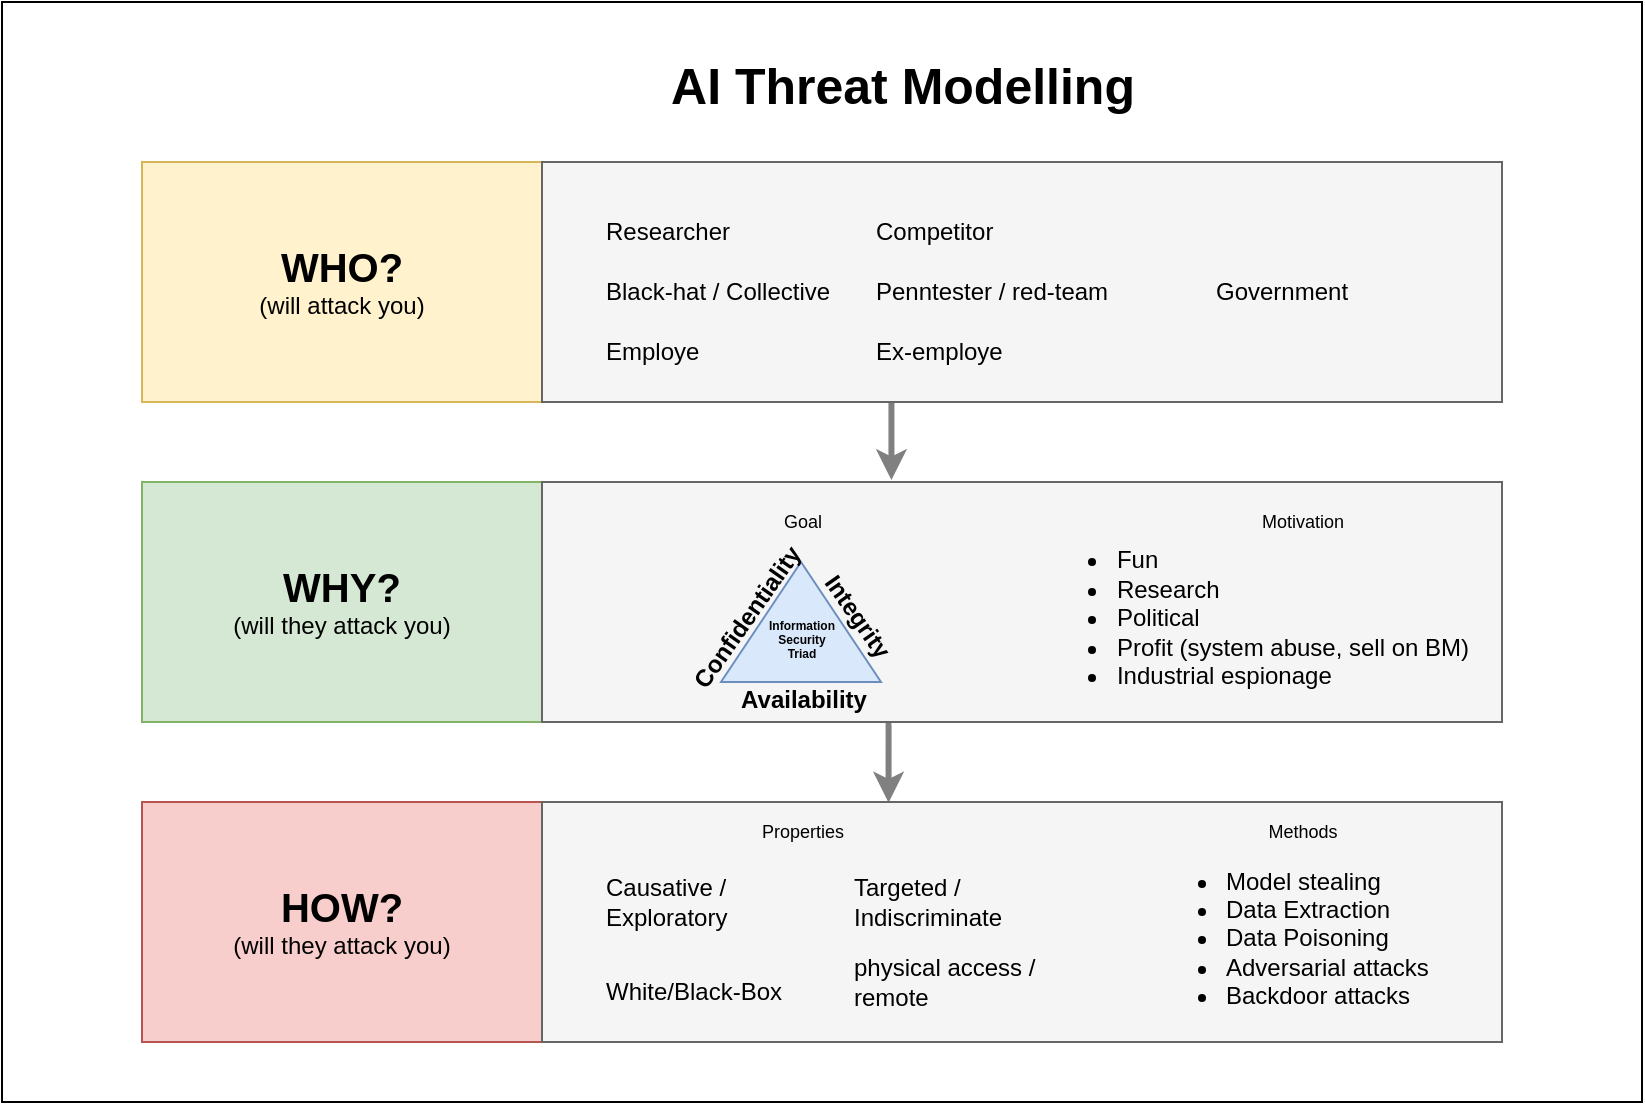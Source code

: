 <mxfile version="18.0.6" type="device"><diagram id="BlBur9bVqVSuawwZjy8K" name="Página-1"><mxGraphModel dx="2231" dy="1288" grid="1" gridSize="10" guides="1" tooltips="1" connect="1" arrows="1" fold="1" page="1" pageScale="1" pageWidth="1169" pageHeight="827" math="0" shadow="0"><root><mxCell id="0"/><mxCell id="1" parent="0"/><mxCell id="SKQMTHJVOVtp4JeIRuRO-2" value="" style="rounded=0;whiteSpace=wrap;html=1;fillColor=none;" vertex="1" parent="1"><mxGeometry x="175" y="139" width="820" height="550" as="geometry"/></mxCell><mxCell id="SKQMTHJVOVtp4JeIRuRO-3" value="&lt;b&gt;&lt;font style=&quot;font-size: 20px;&quot;&gt;WHO?&lt;/font&gt;&lt;/b&gt;&lt;br&gt;(will attack you)" style="rounded=0;whiteSpace=wrap;html=1;fillColor=#fff2cc;strokeColor=#d6b656;" vertex="1" parent="1"><mxGeometry x="245" y="219" width="200" height="120" as="geometry"/></mxCell><mxCell id="SKQMTHJVOVtp4JeIRuRO-4" value="&lt;b&gt;&lt;font style=&quot;font-size: 20px;&quot;&gt;WHY?&lt;/font&gt;&lt;/b&gt;&lt;br&gt;(will they attack you)" style="rounded=0;whiteSpace=wrap;html=1;fillColor=#d5e8d4;strokeColor=#82b366;" vertex="1" parent="1"><mxGeometry x="245" y="379" width="200" height="120" as="geometry"/></mxCell><mxCell id="SKQMTHJVOVtp4JeIRuRO-5" value="&lt;b&gt;&lt;font style=&quot;font-size: 20px;&quot;&gt;HOW?&lt;/font&gt;&lt;/b&gt;&lt;br&gt;(will they attack you)" style="rounded=0;whiteSpace=wrap;html=1;fillColor=#f8cecc;strokeColor=#b85450;" vertex="1" parent="1"><mxGeometry x="245" y="539" width="200" height="120" as="geometry"/></mxCell><mxCell id="SKQMTHJVOVtp4JeIRuRO-39" style="edgeStyle=orthogonalEdgeStyle;rounded=0;orthogonalLoop=1;jettySize=auto;html=1;entryX=0.364;entryY=-0.008;entryDx=0;entryDy=0;fontSize=25;strokeWidth=3;strokeColor=#808080;entryPerimeter=0;exitX=0.364;exitY=1.003;exitDx=0;exitDy=0;exitPerimeter=0;" edge="1" parent="1" source="SKQMTHJVOVtp4JeIRuRO-6" target="SKQMTHJVOVtp4JeIRuRO-13"><mxGeometry relative="1" as="geometry"><Array as="points"/></mxGeometry></mxCell><mxCell id="SKQMTHJVOVtp4JeIRuRO-6" value="" style="rounded=0;whiteSpace=wrap;html=1;fillColor=#f5f5f5;strokeColor=#666666;fontColor=#333333;" vertex="1" parent="1"><mxGeometry x="445" y="219" width="480" height="120" as="geometry"/></mxCell><mxCell id="SKQMTHJVOVtp4JeIRuRO-7" value="Researcher" style="text;html=1;strokeColor=none;fillColor=none;align=left;verticalAlign=middle;whiteSpace=wrap;rounded=0;" vertex="1" parent="1"><mxGeometry x="475" y="239" width="70" height="30" as="geometry"/></mxCell><mxCell id="SKQMTHJVOVtp4JeIRuRO-9" value="Penntester / red-team" style="text;html=1;strokeColor=none;fillColor=none;align=left;verticalAlign=middle;whiteSpace=wrap;rounded=0;" vertex="1" parent="1"><mxGeometry x="610" y="269" width="120" height="30" as="geometry"/></mxCell><mxCell id="SKQMTHJVOVtp4JeIRuRO-11" value="Black-hat / Collective" style="text;html=1;strokeColor=none;fillColor=none;align=left;verticalAlign=middle;whiteSpace=wrap;rounded=0;" vertex="1" parent="1"><mxGeometry x="475" y="269" width="120" height="30" as="geometry"/></mxCell><mxCell id="SKQMTHJVOVtp4JeIRuRO-12" value="Government" style="text;html=1;strokeColor=none;fillColor=none;align=left;verticalAlign=middle;whiteSpace=wrap;rounded=0;" vertex="1" parent="1"><mxGeometry x="780" y="269" width="120" height="30" as="geometry"/></mxCell><mxCell id="SKQMTHJVOVtp4JeIRuRO-40" style="edgeStyle=orthogonalEdgeStyle;rounded=0;orthogonalLoop=1;jettySize=auto;html=1;entryX=0.361;entryY=0.003;entryDx=0;entryDy=0;fontSize=25;strokeColor=#808080;strokeWidth=3;entryPerimeter=0;exitX=0.364;exitY=1.014;exitDx=0;exitDy=0;exitPerimeter=0;" edge="1" parent="1" source="SKQMTHJVOVtp4JeIRuRO-13" target="SKQMTHJVOVtp4JeIRuRO-17"><mxGeometry relative="1" as="geometry"/></mxCell><mxCell id="SKQMTHJVOVtp4JeIRuRO-13" value="" style="rounded=0;whiteSpace=wrap;html=1;fillColor=#f5f5f5;strokeColor=#666666;fontColor=#333333;" vertex="1" parent="1"><mxGeometry x="445" y="379" width="480" height="120" as="geometry"/></mxCell><mxCell id="SKQMTHJVOVtp4JeIRuRO-14" value="Ex-employe" style="text;html=1;strokeColor=none;fillColor=none;align=left;verticalAlign=middle;whiteSpace=wrap;rounded=0;" vertex="1" parent="1"><mxGeometry x="610" y="299" width="120" height="30" as="geometry"/></mxCell><mxCell id="SKQMTHJVOVtp4JeIRuRO-15" value="Employe" style="text;html=1;strokeColor=none;fillColor=none;align=left;verticalAlign=middle;whiteSpace=wrap;rounded=0;" vertex="1" parent="1"><mxGeometry x="475" y="299" width="120" height="30" as="geometry"/></mxCell><mxCell id="SKQMTHJVOVtp4JeIRuRO-16" value="Competitor" style="text;html=1;strokeColor=none;fillColor=none;align=left;verticalAlign=middle;whiteSpace=wrap;rounded=0;" vertex="1" parent="1"><mxGeometry x="610" y="239" width="120" height="30" as="geometry"/></mxCell><mxCell id="SKQMTHJVOVtp4JeIRuRO-17" value="" style="rounded=0;whiteSpace=wrap;html=1;fillColor=#f5f5f5;strokeColor=#666666;fontColor=#333333;" vertex="1" parent="1"><mxGeometry x="445" y="539" width="480" height="120" as="geometry"/></mxCell><mxCell id="SKQMTHJVOVtp4JeIRuRO-25" value="Motivation" style="text;html=1;align=center;verticalAlign=middle;resizable=0;points=[];autosize=1;strokeColor=none;fillColor=none;fontSize=9;" vertex="1" parent="1"><mxGeometry x="795" y="388.82" width="60" height="20" as="geometry"/></mxCell><mxCell id="SKQMTHJVOVtp4JeIRuRO-26" value="Goal" style="text;html=1;align=center;verticalAlign=middle;resizable=0;points=[];autosize=1;strokeColor=none;fillColor=none;fontSize=9;" vertex="1" parent="1"><mxGeometry x="560" y="388.82" width="30" height="20" as="geometry"/></mxCell><mxCell id="SKQMTHJVOVtp4JeIRuRO-27" value="&lt;div style=&quot;text-align: left;&quot;&gt;&lt;ul&gt;&lt;li&gt;&lt;span style=&quot;background-color: initial;&quot;&gt;Fun&lt;/span&gt;&lt;/li&gt;&lt;li&gt;&lt;span style=&quot;background-color: initial;&quot;&gt;Research&lt;/span&gt;&lt;/li&gt;&lt;li&gt;&lt;span style=&quot;background-color: initial;&quot;&gt;Political&lt;/span&gt;&lt;/li&gt;&lt;li&gt;&lt;span style=&quot;background-color: initial;&quot;&gt;Profit (system abuse, sell on BM)&lt;/span&gt;&lt;/li&gt;&lt;li&gt;Industrial espionage&lt;/li&gt;&lt;/ul&gt;&lt;/div&gt;&lt;div style=&quot;text-align: left;&quot;&gt;&lt;br&gt;&lt;/div&gt;" style="text;html=1;align=center;verticalAlign=middle;resizable=0;points=[];autosize=1;strokeColor=none;fillColor=none;fontSize=12;" vertex="1" parent="1"><mxGeometry x="685" y="398.91" width="230" height="110" as="geometry"/></mxCell><mxCell id="SKQMTHJVOVtp4JeIRuRO-30" value="Targeted / Indiscriminate" style="text;html=1;strokeColor=none;fillColor=none;align=left;verticalAlign=middle;whiteSpace=wrap;rounded=0;" vertex="1" parent="1"><mxGeometry x="598.98" y="574" width="120" height="30" as="geometry"/></mxCell><mxCell id="SKQMTHJVOVtp4JeIRuRO-31" value="Causative / Exploratory" style="text;html=1;strokeColor=none;fillColor=none;align=left;verticalAlign=middle;whiteSpace=wrap;rounded=0;" vertex="1" parent="1"><mxGeometry x="475" y="574" width="120" height="30" as="geometry"/></mxCell><mxCell id="SKQMTHJVOVtp4JeIRuRO-32" value="White/Black-Box" style="text;html=1;strokeColor=none;fillColor=none;align=left;verticalAlign=middle;whiteSpace=wrap;rounded=0;" vertex="1" parent="1"><mxGeometry x="475" y="619" width="120" height="30" as="geometry"/></mxCell><mxCell id="SKQMTHJVOVtp4JeIRuRO-33" value="physical access / remote" style="text;html=1;strokeColor=none;fillColor=none;align=left;verticalAlign=middle;whiteSpace=wrap;rounded=0;" vertex="1" parent="1"><mxGeometry x="598.98" y="614" width="120" height="30" as="geometry"/></mxCell><mxCell id="SKQMTHJVOVtp4JeIRuRO-34" value="&lt;ul&gt;&lt;li&gt;Model stealing&lt;/li&gt;&lt;li&gt;Data Extraction&lt;/li&gt;&lt;li&gt;Data Poisoning&lt;/li&gt;&lt;li&gt;Adversarial attacks&lt;/li&gt;&lt;li&gt;Backdoor attacks&lt;/li&gt;&lt;/ul&gt;" style="text;html=1;strokeColor=none;fillColor=none;align=left;verticalAlign=middle;whiteSpace=wrap;rounded=0;" vertex="1" parent="1"><mxGeometry x="745" y="569" width="170" height="75" as="geometry"/></mxCell><mxCell id="SKQMTHJVOVtp4JeIRuRO-35" value="" style="group" vertex="1" connectable="0" parent="1"><mxGeometry x="518.005" y="412.822" width="113.989" height="90.178" as="geometry"/></mxCell><mxCell id="SKQMTHJVOVtp4JeIRuRO-19" value="" style="triangle;whiteSpace=wrap;html=1;fillColor=#dae8fc;rotation=-90;strokeColor=#6c8ebf;" vertex="1" parent="SKQMTHJVOVtp4JeIRuRO-35"><mxGeometry x="26.495" y="-3.822" width="60" height="80" as="geometry"/></mxCell><mxCell id="SKQMTHJVOVtp4JeIRuRO-28" value="" style="group" vertex="1" connectable="0" parent="SKQMTHJVOVtp4JeIRuRO-35"><mxGeometry width="113.989" height="90.178" as="geometry"/></mxCell><mxCell id="SKQMTHJVOVtp4JeIRuRO-20" value="Information&lt;br&gt;Security&lt;br&gt;Triad" style="text;html=1;strokeColor=none;fillColor=none;align=center;verticalAlign=middle;whiteSpace=wrap;rounded=0;fontSize=6;fontStyle=1" vertex="1" parent="SKQMTHJVOVtp4JeIRuRO-28"><mxGeometry x="26.495" y="30.178" width="60" height="30" as="geometry"/></mxCell><mxCell id="SKQMTHJVOVtp4JeIRuRO-21" value="&lt;font style=&quot;font-size: 12px;&quot;&gt;Confidentiality&lt;/font&gt;" style="text;html=1;strokeColor=none;fillColor=none;align=center;verticalAlign=middle;whiteSpace=wrap;rounded=0;fontSize=9;rotation=-55;fontStyle=1" vertex="1" parent="SKQMTHJVOVtp4JeIRuRO-28"><mxGeometry x="-0.505" y="19.178" width="60" height="30" as="geometry"/></mxCell><mxCell id="SKQMTHJVOVtp4JeIRuRO-22" value="&lt;font style=&quot;font-size: 12px;&quot;&gt;Integrity&lt;/font&gt;" style="text;html=1;strokeColor=none;fillColor=none;align=center;verticalAlign=middle;whiteSpace=wrap;rounded=0;fontSize=9;rotation=55;fontStyle=1" vertex="1" parent="SKQMTHJVOVtp4JeIRuRO-28"><mxGeometry x="54.495" y="18.178" width="60" height="30" as="geometry"/></mxCell><mxCell id="SKQMTHJVOVtp4JeIRuRO-23" value="&lt;font style=&quot;font-size: 12px;&quot;&gt;Availability&lt;/font&gt;" style="text;html=1;strokeColor=none;fillColor=none;align=center;verticalAlign=middle;whiteSpace=wrap;rounded=0;fontSize=9;rotation=0;fontStyle=1" vertex="1" parent="SKQMTHJVOVtp4JeIRuRO-28"><mxGeometry x="27.495" y="60.178" width="60" height="30" as="geometry"/></mxCell><mxCell id="SKQMTHJVOVtp4JeIRuRO-36" value="Methods" style="text;html=1;align=center;verticalAlign=middle;resizable=0;points=[];autosize=1;strokeColor=none;fillColor=none;fontSize=9;" vertex="1" parent="1"><mxGeometry x="800" y="544" width="50" height="20" as="geometry"/></mxCell><mxCell id="SKQMTHJVOVtp4JeIRuRO-37" value="Properties" style="text;html=1;align=center;verticalAlign=middle;resizable=0;points=[];autosize=1;strokeColor=none;fillColor=none;fontSize=9;" vertex="1" parent="1"><mxGeometry x="545" y="544" width="60" height="20" as="geometry"/></mxCell><mxCell id="SKQMTHJVOVtp4JeIRuRO-38" value="AI Threat Modelling" style="text;html=1;align=center;verticalAlign=middle;resizable=0;points=[];autosize=1;strokeColor=none;fillColor=none;fontSize=25;fontStyle=1" vertex="1" parent="1"><mxGeometry x="500" y="160" width="250" height="40" as="geometry"/></mxCell></root></mxGraphModel></diagram></mxfile>